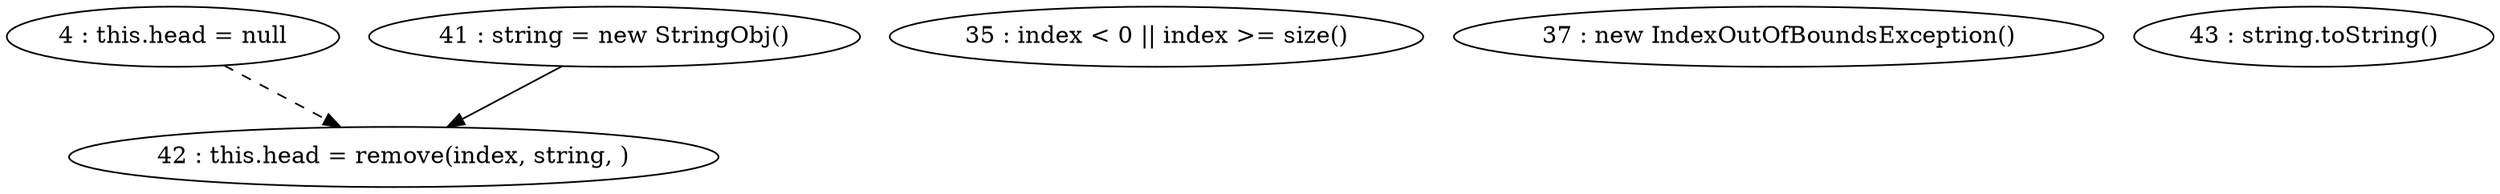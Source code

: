 digraph G {
"4 : this.head = null"
"4 : this.head = null" -> "42 : this.head = remove(index, string, )" [style=dashed]
"35 : index < 0 || index >= size()"
"37 : new IndexOutOfBoundsException()"
"41 : string = new StringObj()"
"41 : string = new StringObj()" -> "42 : this.head = remove(index, string, )"
"42 : this.head = remove(index, string, )"
"43 : string.toString()"
}